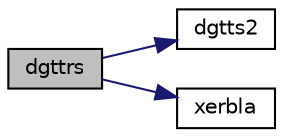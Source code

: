 digraph "dgttrs"
{
 // LATEX_PDF_SIZE
  edge [fontname="Helvetica",fontsize="10",labelfontname="Helvetica",labelfontsize="10"];
  node [fontname="Helvetica",fontsize="10",shape=record];
  rankdir="LR";
  Node1 [label="dgttrs",height=0.2,width=0.4,color="black", fillcolor="grey75", style="filled", fontcolor="black",tooltip="DGTTRS"];
  Node1 -> Node2 [color="midnightblue",fontsize="10",style="solid",fontname="Helvetica"];
  Node2 [label="dgtts2",height=0.2,width=0.4,color="black", fillcolor="white", style="filled",URL="$dgtts2_8f.html#aeb6c61ebd5c7f9942cb364d6cb2ae1fb",tooltip="DGTTS2 solves a system of linear equations with a tridiagonal matrix using the LU factorization compu..."];
  Node1 -> Node3 [color="midnightblue",fontsize="10",style="solid",fontname="Helvetica"];
  Node3 [label="xerbla",height=0.2,width=0.4,color="black", fillcolor="white", style="filled",URL="$xerbla_8f.html#a377ee61015baf8dea7770b3a404b1c07",tooltip="XERBLA"];
}
